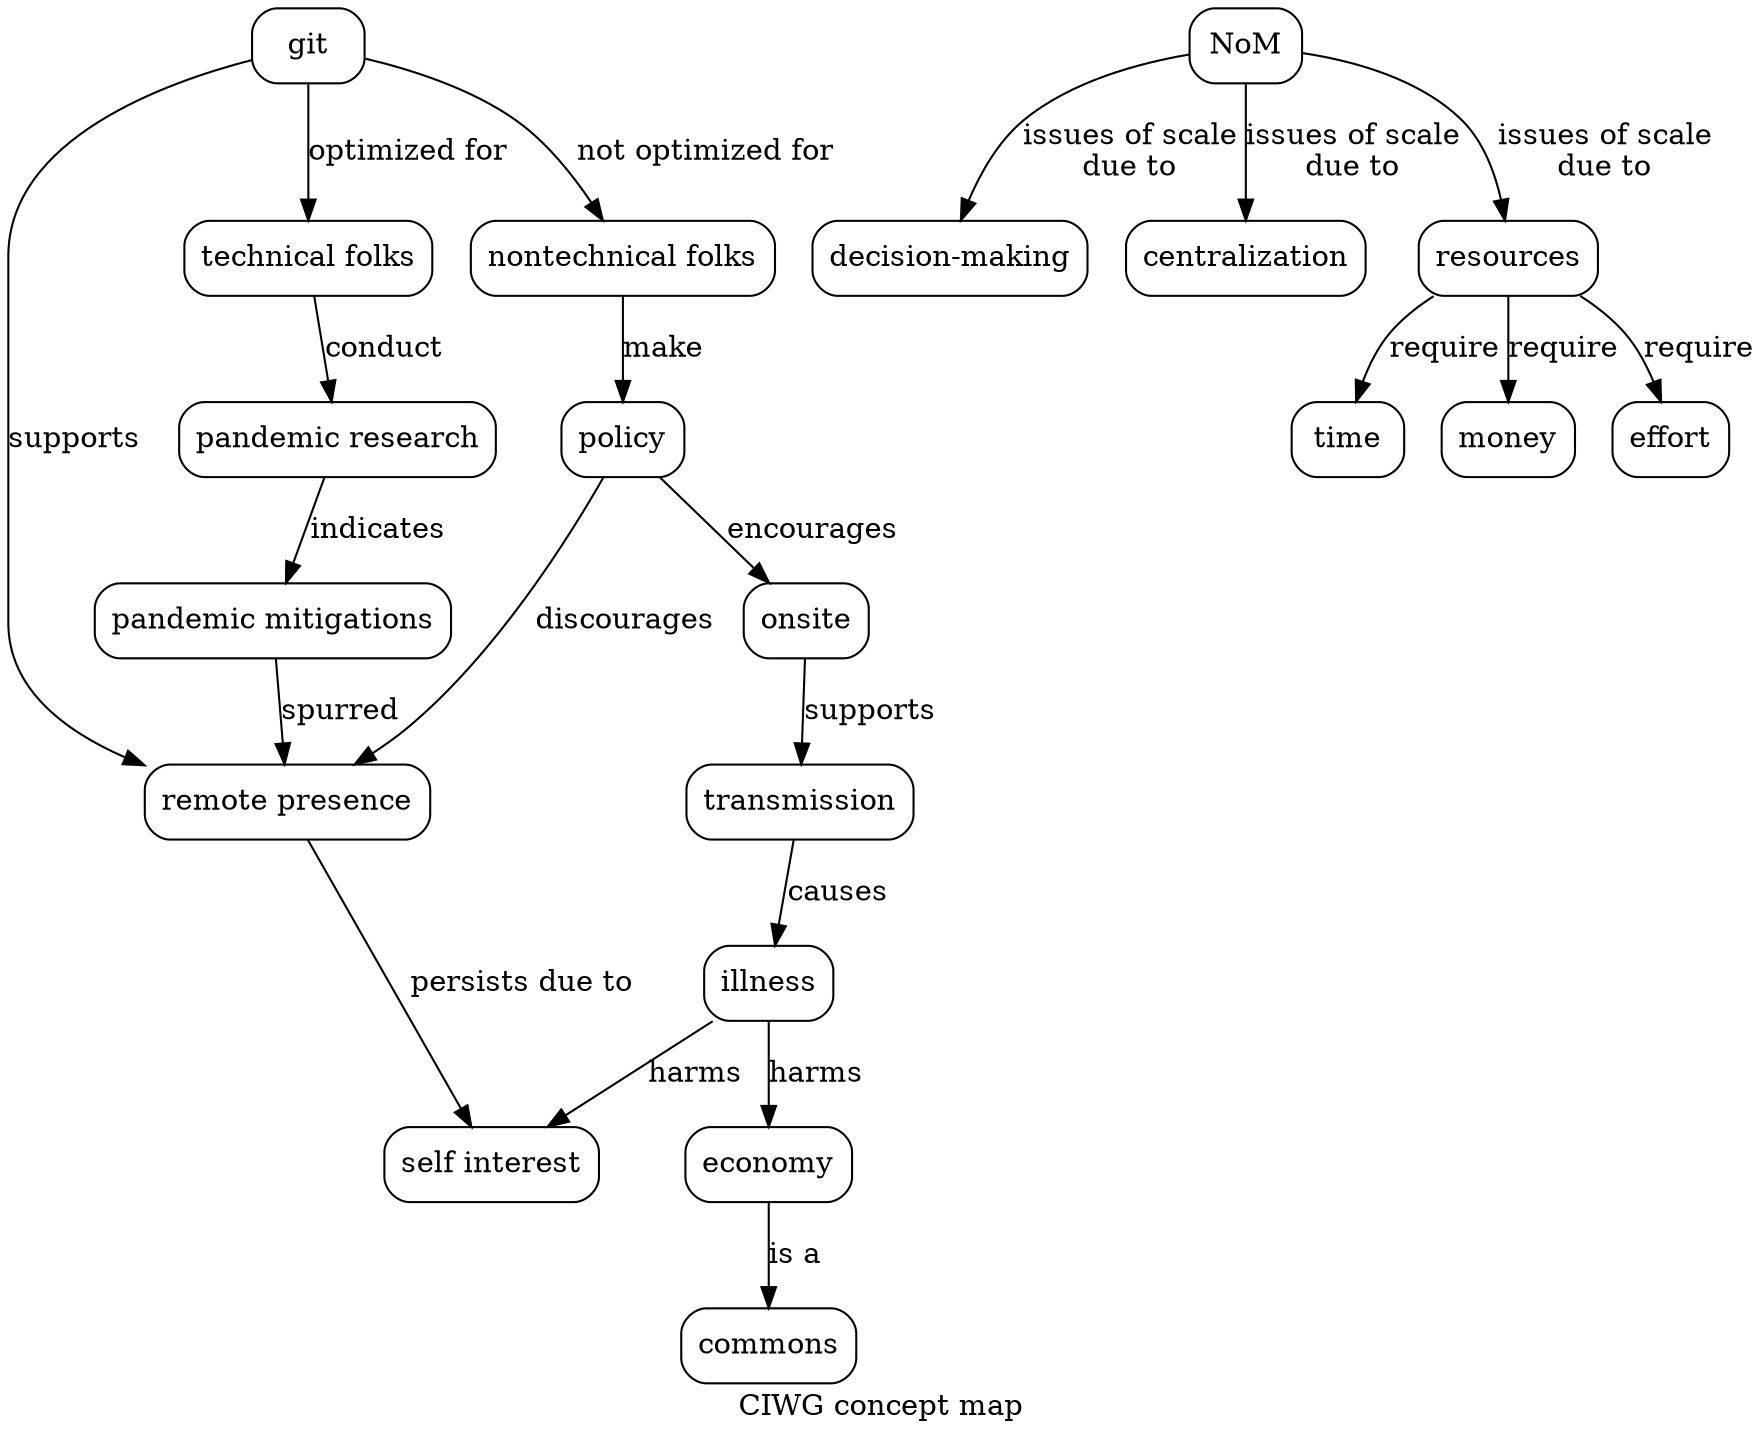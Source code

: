 digraph "ciwg" {
    rankdir=TB;
    label="CIWG concept map";
    // conceptual concept-map.cmap concept-map.dot

    
    remote [shape=rectangle, style=rounded, label="remote presence"];
    technical [shape=rectangle, style=rounded, label="technical folks"];
    nontechnical [shape=rectangle, style=rounded, label="nontechnical folks"];
    research [shape=rectangle, style=rounded, label="pandemic research"];
    mitigations [shape=rectangle, style=rounded, label="pandemic mitigations"];
    self [shape=rectangle, style=rounded, label="self interest"];
    decision [shape=rectangle, style=rounded, label="decision-making"];
    NoM [shape=rectangle, style=rounded, label="NoM"];
    centralization [shape=rectangle, style=rounded, label="centralization"];
    resources [shape=rectangle, style=rounded, label="resources"];
    time [shape=rectangle, style=rounded, label="time"];
    money [shape=rectangle, style=rounded, label="money"];
    effort [shape=rectangle, style=rounded, label="effort"];
    git [shape=rectangle, style=rounded, label="git"];
    policy [shape=rectangle, style=rounded, label="policy"];
    onsite [shape=rectangle, style=rounded, label="onsite"];
    transmission [shape=rectangle, style=rounded, label="transmission"];
    illness [shape=rectangle, style=rounded, label="illness"];
    economy [shape=rectangle, style=rounded, label="economy"];
    commons [shape=rectangle, style=rounded, label="commons"];

    
    NoM -> centralization [label="issues of scale\ndue to"];
    NoM -> decision [label="issues of scale\ndue to"];
    NoM -> resources [label="issues of scale\ndue to"];
    resources -> time [label="require"];
    resources -> money [label="require"];
    resources -> effort [label="require"];
    git -> remote [label="supports"];
    git -> technical [label="optimized for"];
    git -> nontechnical [label="not optimized for"];
    technical -> research [label="conduct"];
    nontechnical -> policy [label="make"];
    policy -> remote [label="discourages"];
    policy -> onsite [label="encourages"];
    onsite -> transmission [label="supports"];
    transmission -> illness [label="causes"];
    illness -> economy [label="harms"];
    illness -> self [label="harms"];
    research -> mitigations [label="indicates"];
    mitigations -> remote [label="spurred"];
    remote -> self [label="persists due to"];
    economy -> commons [label="is a"];
}
